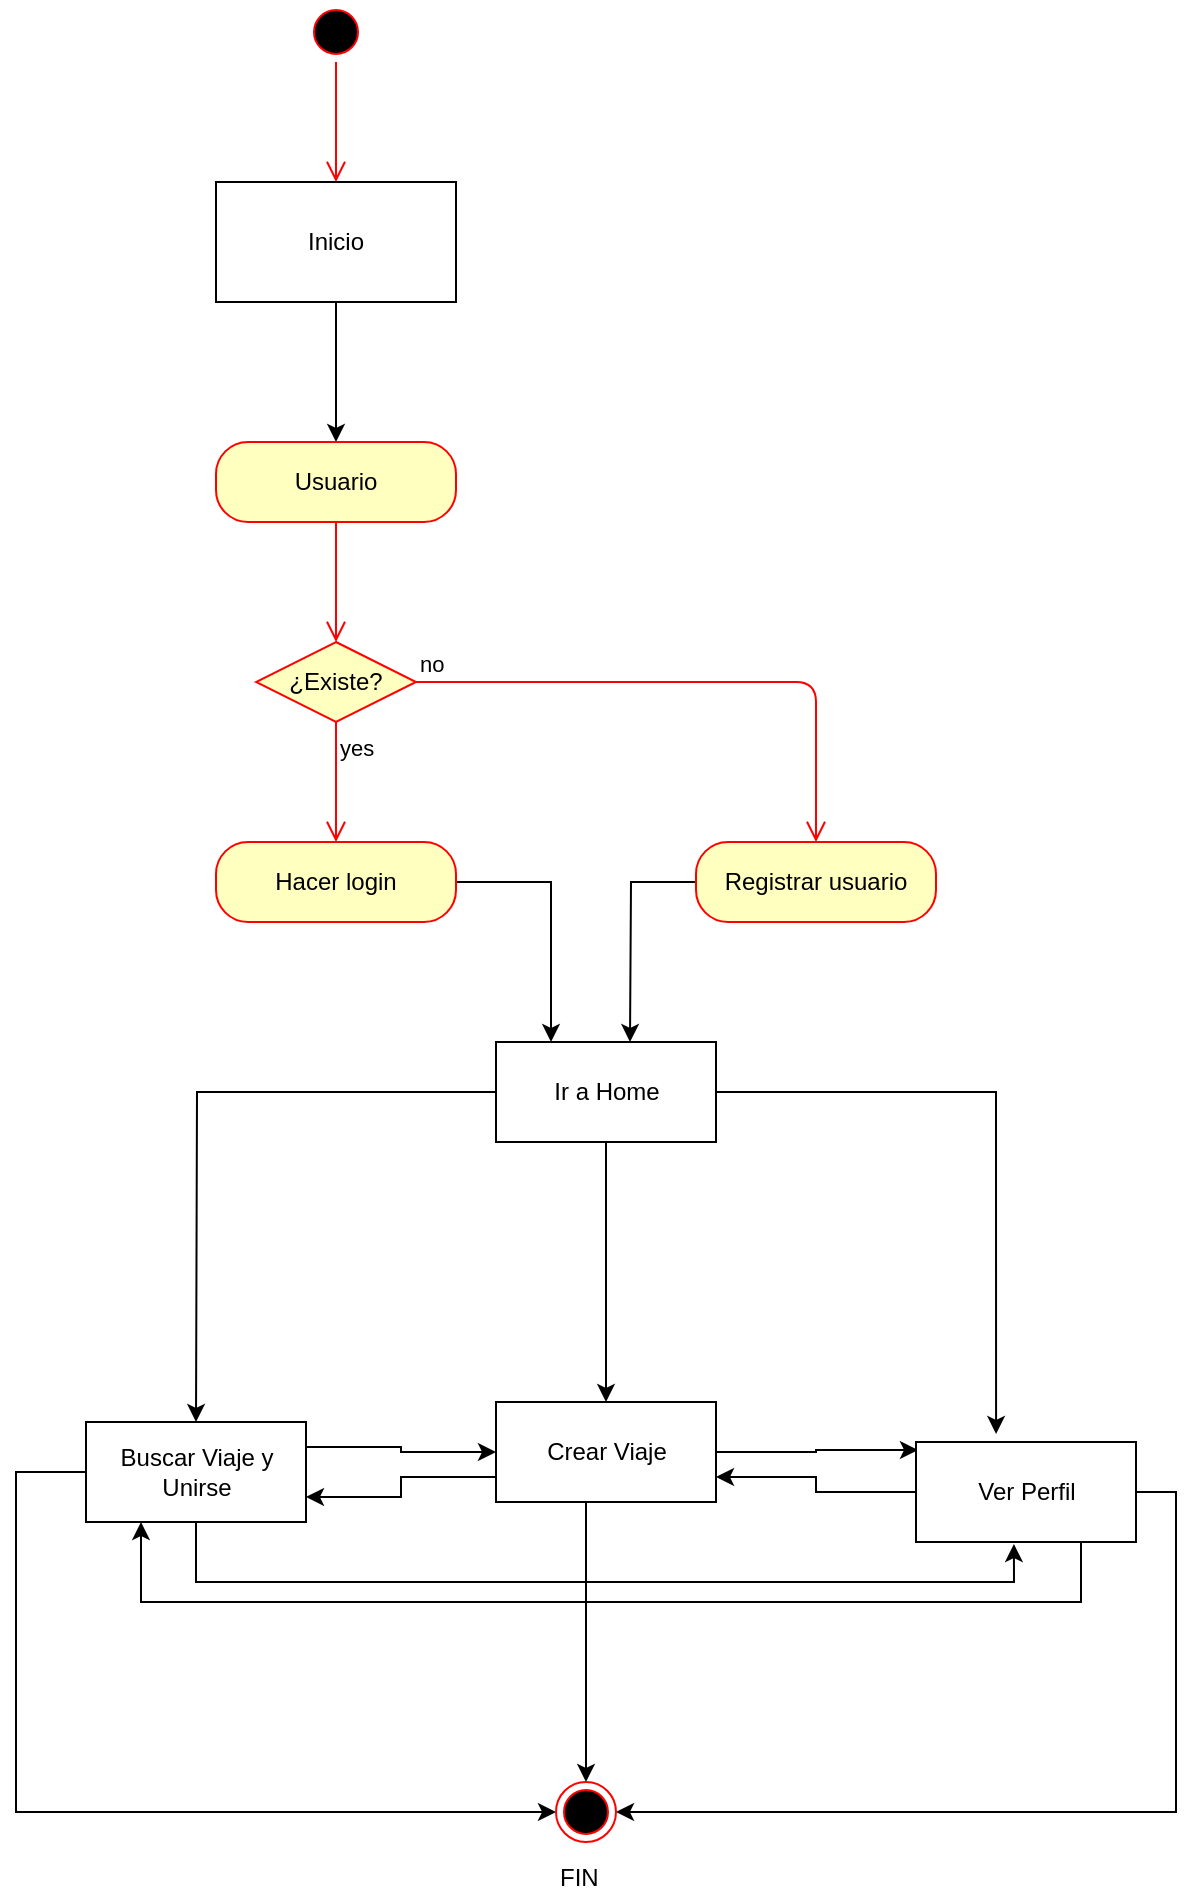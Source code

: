 <mxfile version="10.7.5" type="device"><diagram id="MNDZKBAorXVzhpOFATjN" name="Page-1"><mxGraphModel dx="840" dy="512" grid="1" gridSize="10" guides="1" tooltips="1" connect="1" arrows="1" fold="1" page="1" pageScale="1" pageWidth="827" pageHeight="1169" math="0" shadow="0"><root><mxCell id="0"/><mxCell id="1" parent="0"/><mxCell id="bavcrMxrEZzEpIDfJX0X-1" value="" style="ellipse;html=1;shape=startState;fillColor=#000000;strokeColor=#ff0000;" vertex="1" parent="1"><mxGeometry x="355" y="40" width="30" height="30" as="geometry"/></mxCell><mxCell id="bavcrMxrEZzEpIDfJX0X-2" value="" style="edgeStyle=orthogonalEdgeStyle;html=1;verticalAlign=bottom;endArrow=open;endSize=8;strokeColor=#ff0000;" edge="1" source="bavcrMxrEZzEpIDfJX0X-1" parent="1"><mxGeometry relative="1" as="geometry"><mxPoint x="370" y="130" as="targetPoint"/></mxGeometry></mxCell><mxCell id="bavcrMxrEZzEpIDfJX0X-4" style="edgeStyle=orthogonalEdgeStyle;rounded=0;orthogonalLoop=1;jettySize=auto;html=1;exitX=0.5;exitY=1;exitDx=0;exitDy=0;" edge="1" parent="1" source="bavcrMxrEZzEpIDfJX0X-3"><mxGeometry relative="1" as="geometry"><mxPoint x="370" y="260" as="targetPoint"/></mxGeometry></mxCell><mxCell id="bavcrMxrEZzEpIDfJX0X-3" value="Inicio" style="rounded=0;whiteSpace=wrap;html=1;" vertex="1" parent="1"><mxGeometry x="310" y="130" width="120" height="60" as="geometry"/></mxCell><mxCell id="bavcrMxrEZzEpIDfJX0X-5" value="Usuario" style="rounded=1;whiteSpace=wrap;html=1;arcSize=40;fontColor=#000000;fillColor=#ffffc0;strokeColor=#ff0000;" vertex="1" parent="1"><mxGeometry x="310" y="260" width="120" height="40" as="geometry"/></mxCell><mxCell id="bavcrMxrEZzEpIDfJX0X-6" value="" style="edgeStyle=orthogonalEdgeStyle;html=1;verticalAlign=bottom;endArrow=open;endSize=8;strokeColor=#ff0000;" edge="1" source="bavcrMxrEZzEpIDfJX0X-5" parent="1"><mxGeometry relative="1" as="geometry"><mxPoint x="370" y="360" as="targetPoint"/></mxGeometry></mxCell><mxCell id="bavcrMxrEZzEpIDfJX0X-7" value="¿Existe?" style="rhombus;whiteSpace=wrap;html=1;fillColor=#ffffc0;strokeColor=#ff0000;" vertex="1" parent="1"><mxGeometry x="330" y="360" width="80" height="40" as="geometry"/></mxCell><mxCell id="bavcrMxrEZzEpIDfJX0X-8" value="no" style="edgeStyle=orthogonalEdgeStyle;html=1;align=left;verticalAlign=bottom;endArrow=open;endSize=8;strokeColor=#ff0000;entryX=0.5;entryY=0;entryDx=0;entryDy=0;" edge="1" source="bavcrMxrEZzEpIDfJX0X-7" parent="1" target="bavcrMxrEZzEpIDfJX0X-10"><mxGeometry x="-1" relative="1" as="geometry"><mxPoint x="580" y="380" as="targetPoint"/><Array as="points"><mxPoint x="610" y="380"/></Array></mxGeometry></mxCell><mxCell id="bavcrMxrEZzEpIDfJX0X-9" value="yes" style="edgeStyle=orthogonalEdgeStyle;html=1;align=left;verticalAlign=top;endArrow=open;endSize=8;strokeColor=#ff0000;" edge="1" source="bavcrMxrEZzEpIDfJX0X-7" parent="1"><mxGeometry x="-1" relative="1" as="geometry"><mxPoint x="370" y="460" as="targetPoint"/></mxGeometry></mxCell><mxCell id="bavcrMxrEZzEpIDfJX0X-22" style="edgeStyle=orthogonalEdgeStyle;rounded=0;orthogonalLoop=1;jettySize=auto;html=1;exitX=0;exitY=0.5;exitDx=0;exitDy=0;" edge="1" parent="1" source="bavcrMxrEZzEpIDfJX0X-10"><mxGeometry relative="1" as="geometry"><mxPoint x="517" y="560" as="targetPoint"/></mxGeometry></mxCell><mxCell id="bavcrMxrEZzEpIDfJX0X-10" value="Registrar usuario" style="rounded=1;whiteSpace=wrap;html=1;arcSize=40;fontColor=#000000;fillColor=#ffffc0;strokeColor=#ff0000;" vertex="1" parent="1"><mxGeometry x="550" y="460" width="120" height="40" as="geometry"/></mxCell><mxCell id="bavcrMxrEZzEpIDfJX0X-21" style="edgeStyle=orthogonalEdgeStyle;rounded=0;orthogonalLoop=1;jettySize=auto;html=1;exitX=1;exitY=0.5;exitDx=0;exitDy=0;entryX=0.25;entryY=0;entryDx=0;entryDy=0;" edge="1" parent="1" source="bavcrMxrEZzEpIDfJX0X-16" target="bavcrMxrEZzEpIDfJX0X-18"><mxGeometry relative="1" as="geometry"/></mxCell><mxCell id="bavcrMxrEZzEpIDfJX0X-16" value="Hacer login" style="rounded=1;whiteSpace=wrap;html=1;arcSize=40;fontColor=#000000;fillColor=#ffffc0;strokeColor=#ff0000;" vertex="1" parent="1"><mxGeometry x="310" y="460" width="120" height="40" as="geometry"/></mxCell><mxCell id="bavcrMxrEZzEpIDfJX0X-23" style="edgeStyle=orthogonalEdgeStyle;rounded=0;orthogonalLoop=1;jettySize=auto;html=1;exitX=0;exitY=0.5;exitDx=0;exitDy=0;" edge="1" parent="1" source="bavcrMxrEZzEpIDfJX0X-18"><mxGeometry relative="1" as="geometry"><mxPoint x="300" y="750" as="targetPoint"/></mxGeometry></mxCell><mxCell id="bavcrMxrEZzEpIDfJX0X-24" style="edgeStyle=orthogonalEdgeStyle;rounded=0;orthogonalLoop=1;jettySize=auto;html=1;exitX=1;exitY=0.5;exitDx=0;exitDy=0;entryX=0.364;entryY=-0.08;entryDx=0;entryDy=0;entryPerimeter=0;" edge="1" parent="1" source="bavcrMxrEZzEpIDfJX0X-18" target="bavcrMxrEZzEpIDfJX0X-28"><mxGeometry relative="1" as="geometry"><mxPoint x="700" y="750" as="targetPoint"/></mxGeometry></mxCell><mxCell id="bavcrMxrEZzEpIDfJX0X-25" style="edgeStyle=orthogonalEdgeStyle;rounded=0;orthogonalLoop=1;jettySize=auto;html=1;exitX=0.5;exitY=1;exitDx=0;exitDy=0;" edge="1" parent="1" source="bavcrMxrEZzEpIDfJX0X-18"><mxGeometry relative="1" as="geometry"><mxPoint x="505" y="740" as="targetPoint"/></mxGeometry></mxCell><mxCell id="bavcrMxrEZzEpIDfJX0X-18" value="Ir a Home" style="html=1;" vertex="1" parent="1"><mxGeometry x="450" y="560" width="110" height="50" as="geometry"/></mxCell><mxCell id="bavcrMxrEZzEpIDfJX0X-34" style="edgeStyle=orthogonalEdgeStyle;rounded=0;orthogonalLoop=1;jettySize=auto;html=1;exitX=0;exitY=0.5;exitDx=0;exitDy=0;entryX=0;entryY=0.5;entryDx=0;entryDy=0;" edge="1" parent="1" source="bavcrMxrEZzEpIDfJX0X-26" target="bavcrMxrEZzEpIDfJX0X-29"><mxGeometry relative="1" as="geometry"><mxPoint x="210" y="980" as="targetPoint"/><Array as="points"><mxPoint x="210" y="775"/><mxPoint x="210" y="945"/></Array></mxGeometry></mxCell><mxCell id="bavcrMxrEZzEpIDfJX0X-41" style="edgeStyle=orthogonalEdgeStyle;rounded=0;orthogonalLoop=1;jettySize=auto;html=1;exitX=1;exitY=0.25;exitDx=0;exitDy=0;entryX=0;entryY=0.5;entryDx=0;entryDy=0;" edge="1" parent="1" source="bavcrMxrEZzEpIDfJX0X-26" target="bavcrMxrEZzEpIDfJX0X-27"><mxGeometry relative="1" as="geometry"/></mxCell><mxCell id="bavcrMxrEZzEpIDfJX0X-45" style="edgeStyle=orthogonalEdgeStyle;rounded=0;orthogonalLoop=1;jettySize=auto;html=1;exitX=0.5;exitY=1;exitDx=0;exitDy=0;entryX=0.445;entryY=1.02;entryDx=0;entryDy=0;entryPerimeter=0;" edge="1" parent="1" source="bavcrMxrEZzEpIDfJX0X-26" target="bavcrMxrEZzEpIDfJX0X-28"><mxGeometry relative="1" as="geometry"><mxPoint x="710" y="870" as="targetPoint"/></mxGeometry></mxCell><mxCell id="bavcrMxrEZzEpIDfJX0X-26" value="Buscar Viaje y &lt;br&gt;Unirse" style="html=1;" vertex="1" parent="1"><mxGeometry x="245" y="750" width="110" height="50" as="geometry"/></mxCell><mxCell id="bavcrMxrEZzEpIDfJX0X-39" style="edgeStyle=orthogonalEdgeStyle;rounded=0;orthogonalLoop=1;jettySize=auto;html=1;exitX=0.5;exitY=1;exitDx=0;exitDy=0;entryX=0.5;entryY=0;entryDx=0;entryDy=0;" edge="1" parent="1" source="bavcrMxrEZzEpIDfJX0X-27" target="bavcrMxrEZzEpIDfJX0X-29"><mxGeometry relative="1" as="geometry"><Array as="points"><mxPoint x="495" y="790"/></Array></mxGeometry></mxCell><mxCell id="bavcrMxrEZzEpIDfJX0X-42" style="edgeStyle=orthogonalEdgeStyle;rounded=0;orthogonalLoop=1;jettySize=auto;html=1;exitX=0;exitY=0.75;exitDx=0;exitDy=0;entryX=1;entryY=0.75;entryDx=0;entryDy=0;" edge="1" parent="1" source="bavcrMxrEZzEpIDfJX0X-27" target="bavcrMxrEZzEpIDfJX0X-26"><mxGeometry relative="1" as="geometry"/></mxCell><mxCell id="bavcrMxrEZzEpIDfJX0X-43" style="edgeStyle=orthogonalEdgeStyle;rounded=0;orthogonalLoop=1;jettySize=auto;html=1;exitX=1;exitY=0.5;exitDx=0;exitDy=0;entryX=0.009;entryY=0.08;entryDx=0;entryDy=0;entryPerimeter=0;" edge="1" parent="1" source="bavcrMxrEZzEpIDfJX0X-27" target="bavcrMxrEZzEpIDfJX0X-28"><mxGeometry relative="1" as="geometry"/></mxCell><mxCell id="bavcrMxrEZzEpIDfJX0X-27" value="Crear Viaje" style="html=1;" vertex="1" parent="1"><mxGeometry x="450" y="740" width="110" height="50" as="geometry"/></mxCell><mxCell id="bavcrMxrEZzEpIDfJX0X-40" style="edgeStyle=orthogonalEdgeStyle;rounded=0;orthogonalLoop=1;jettySize=auto;html=1;exitX=1;exitY=0.5;exitDx=0;exitDy=0;entryX=1;entryY=0.5;entryDx=0;entryDy=0;" edge="1" parent="1" source="bavcrMxrEZzEpIDfJX0X-28" target="bavcrMxrEZzEpIDfJX0X-29"><mxGeometry relative="1" as="geometry"><mxPoint x="790" y="970" as="targetPoint"/></mxGeometry></mxCell><mxCell id="bavcrMxrEZzEpIDfJX0X-44" style="edgeStyle=orthogonalEdgeStyle;rounded=0;orthogonalLoop=1;jettySize=auto;html=1;exitX=0;exitY=0.5;exitDx=0;exitDy=0;entryX=1;entryY=0.75;entryDx=0;entryDy=0;" edge="1" parent="1" source="bavcrMxrEZzEpIDfJX0X-28" target="bavcrMxrEZzEpIDfJX0X-27"><mxGeometry relative="1" as="geometry"/></mxCell><mxCell id="bavcrMxrEZzEpIDfJX0X-46" style="edgeStyle=orthogonalEdgeStyle;rounded=0;orthogonalLoop=1;jettySize=auto;html=1;exitX=0.75;exitY=1;exitDx=0;exitDy=0;entryX=0.25;entryY=1;entryDx=0;entryDy=0;" edge="1" parent="1" source="bavcrMxrEZzEpIDfJX0X-28" target="bavcrMxrEZzEpIDfJX0X-26"><mxGeometry relative="1" as="geometry"><mxPoint x="260" y="890" as="targetPoint"/><Array as="points"><mxPoint x="743" y="840"/><mxPoint x="273" y="840"/></Array></mxGeometry></mxCell><mxCell id="bavcrMxrEZzEpIDfJX0X-28" value="Ver Perfil" style="html=1;" vertex="1" parent="1"><mxGeometry x="660" y="760" width="110" height="50" as="geometry"/></mxCell><mxCell id="bavcrMxrEZzEpIDfJX0X-29" value="" style="ellipse;html=1;shape=endState;fillColor=#000000;strokeColor=#ff0000;" vertex="1" parent="1"><mxGeometry x="480" y="930" width="30" height="30" as="geometry"/></mxCell><mxCell id="bavcrMxrEZzEpIDfJX0X-38" value="FIN" style="text;html=1;resizable=0;points=[];autosize=1;align=left;verticalAlign=top;spacingTop=-4;" vertex="1" parent="1"><mxGeometry x="480" y="968" width="30" height="20" as="geometry"/></mxCell></root></mxGraphModel></diagram></mxfile>